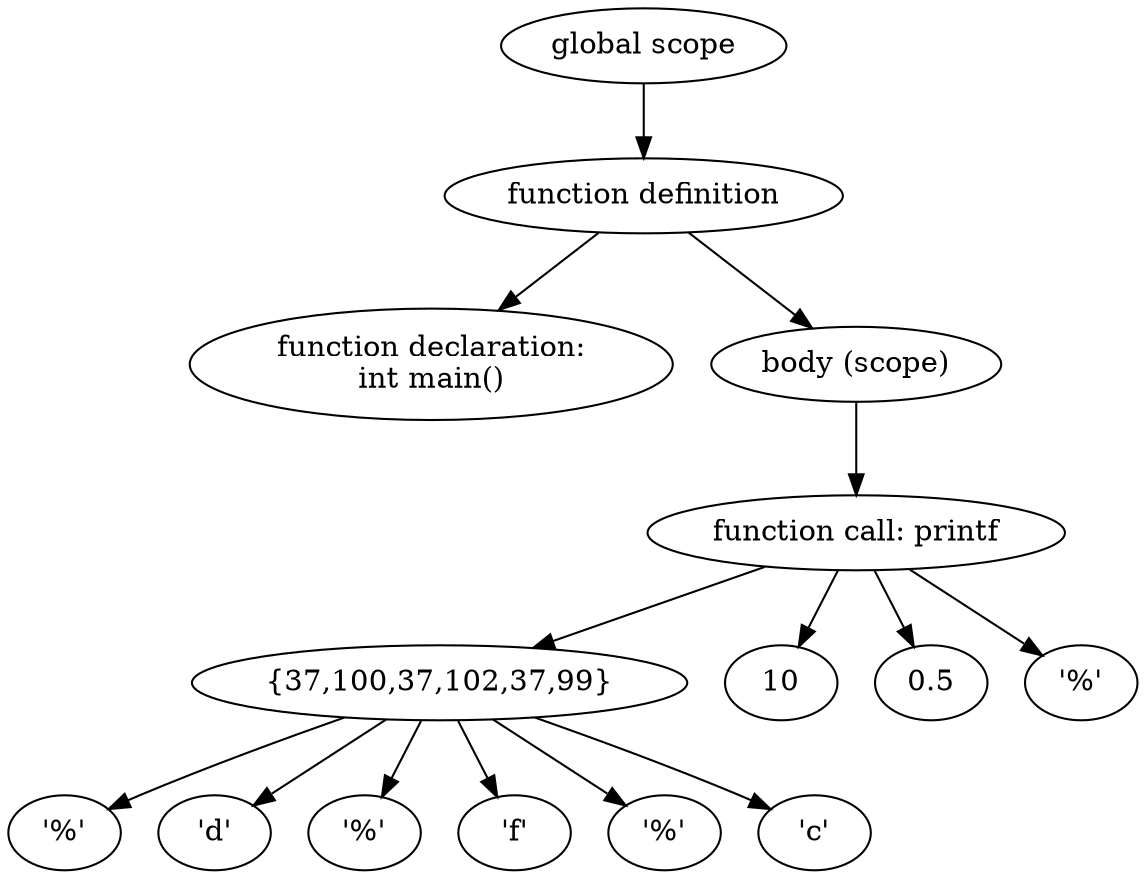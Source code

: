 digraph "Abstract Syntax Tree" {
	140480000257856 [label="function declaration:
int main()"]
	140480000257808 -> 140480000257856
	140480000246448 [label="'%'"]
	140480000273136 -> 140480000246448
	140480000271696 [label="'d'"]
	140480000273136 -> 140480000271696
	140480000272752 [label="'%'"]
	140480000273136 -> 140480000272752
	140480000272656 [label="'f'"]
	140480000273136 -> 140480000272656
	140480000272848 [label="'%'"]
	140480000273136 -> 140480000272848
	140480000270736 [label="'c'"]
	140480000273136 -> 140480000270736
	140480000273136 [label="{37,100,37,102,37,99}"]
	140480000257712 -> 140480000273136
	140480000272992 [label=10]
	140480000257712 -> 140480000272992
	140480000273184 [label=0.5]
	140480000257712 -> 140480000273184
	140480000273472 [label="'%'"]
	140480000257712 -> 140480000273472
	140480000257712 [label="function call: printf"]
	140480000257232 -> 140480000257712
	140480000257232 [label="body (scope)"]
	140480000257808 -> 140480000257232
	140480000257808 [label="function definition"]
	140480000257328 -> 140480000257808
	140480000257328 [label="global scope"]
}
